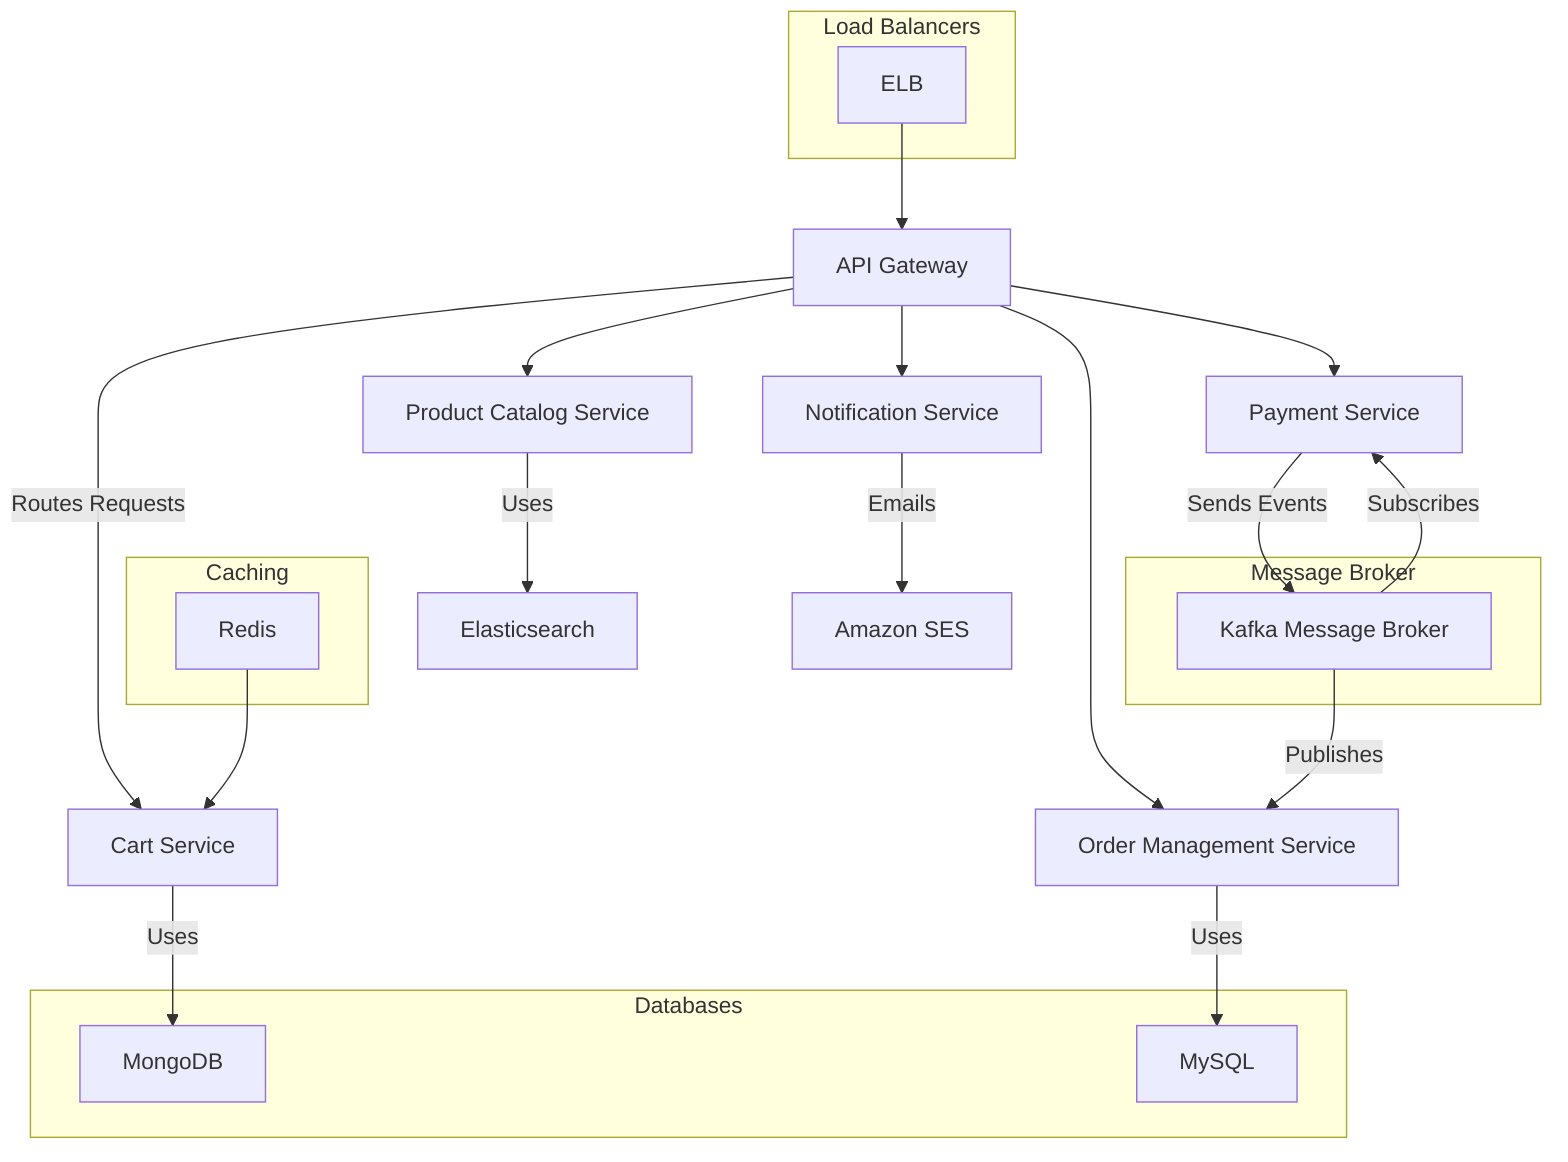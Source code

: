 graph TD;
    A[API Gateway] -->|Routes Requests| B[Cart Service];
    A --> C[Order Management Service];
    A --> D[Product Catalog Service];
    A --> E[Payment Service];
    A --> F[Notification Service];
    
    B -->|Uses| G[MongoDB];
    C -->|Uses| H[MySQL];
    D -->|Uses| I[Elasticsearch];
    E -->|Sends Events| J[Kafka Message Broker];
    F -->|Emails| K[Amazon SES];

    subgraph Load Balancers
        L[ELB]
    end
    L --> A;

    subgraph Caching
        M[Redis]
    end
    M --> B;

    subgraph Databases
        H;
        G;
    end

    subgraph Message Broker
        J;
    end

    J -->|Publishes| C;
    J -->|Subscribes| E;